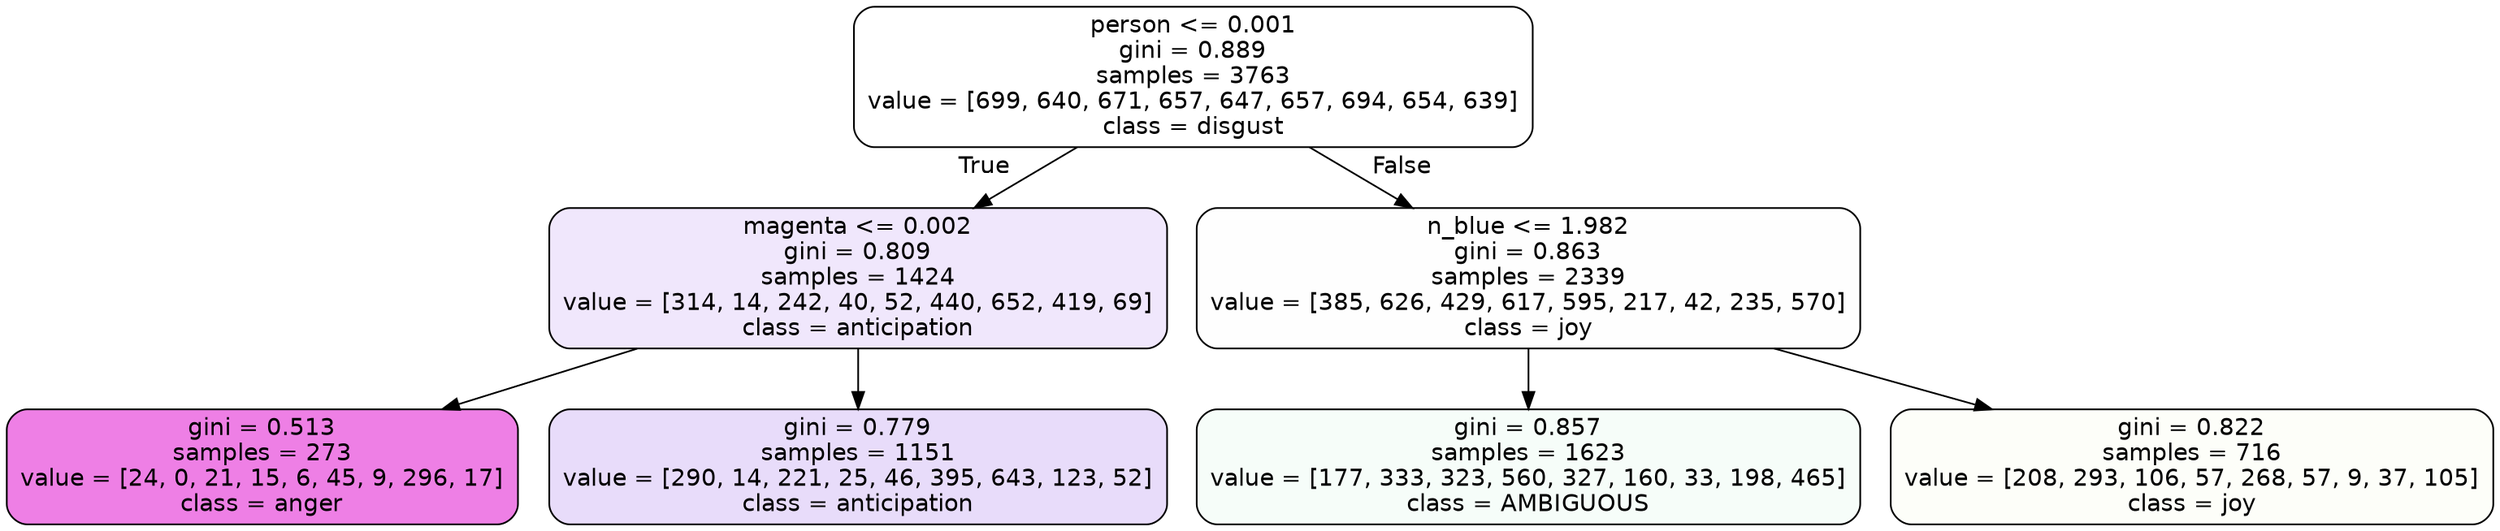 digraph Tree {
node [shape=box, style="filled, rounded", color="black", fontname=helvetica] ;
edge [fontname=helvetica] ;
0 [label="person <= 0.001\ngini = 0.889\nsamples = 3763\nvalue = [699, 640, 671, 657, 647, 657, 694, 654, 639]\nclass = disgust", fillcolor="#e5813900"] ;
1 [label="magenta <= 0.002\ngini = 0.809\nsamples = 1424\nvalue = [314, 14, 242, 40, 52, 440, 652, 419, 69]\nclass = anticipation", fillcolor="#8139e51e"] ;
0 -> 1 [labeldistance=2.5, labelangle=45, headlabel="True"] ;
2 [label="gini = 0.513\nsamples = 273\nvalue = [24, 0, 21, 15, 6, 45, 9, 296, 17]\nclass = anger", fillcolor="#e539d7a5"] ;
1 -> 2 ;
3 [label="gini = 0.779\nsamples = 1151\nvalue = [290, 14, 221, 25, 46, 395, 643, 123, 52]\nclass = anticipation", fillcolor="#8139e52d"] ;
1 -> 3 ;
4 [label="n_blue <= 1.982\ngini = 0.863\nsamples = 2339\nvalue = [385, 626, 429, 617, 595, 217, 42, 235, 570]\nclass = joy", fillcolor="#d7e53901"] ;
0 -> 4 [labeldistance=2.5, labelangle=-45, headlabel="False"] ;
5 [label="gini = 0.857\nsamples = 1623\nvalue = [177, 333, 323, 560, 327, 160, 33, 198, 465]\nclass = AMBIGUOUS", fillcolor="#39e5810b"] ;
4 -> 5 ;
6 [label="gini = 0.822\nsamples = 716\nvalue = [208, 293, 106, 57, 268, 57, 9, 37, 105]\nclass = joy", fillcolor="#d7e53907"] ;
4 -> 6 ;
}